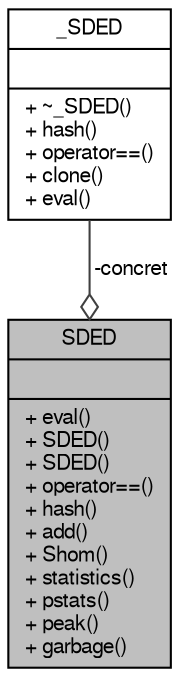 digraph "SDED"
{
  edge [fontname="FreeSans",fontsize="10",labelfontname="FreeSans",labelfontsize="10"];
  node [fontname="FreeSans",fontsize="10",shape=record];
  Node1 [label="{SDED\n||+ eval()\l+ SDED()\l+ SDED()\l+ operator==()\l+ hash()\l+ add()\l+ Shom()\l+ statistics()\l+ pstats()\l+ peak()\l+ garbage()\l}",height=0.2,width=0.4,color="black", fillcolor="grey75", style="filled" fontcolor="black"];
  Node2 -> Node1 [color="grey25",fontsize="10",style="solid",label=" -concret" ,arrowhead="odiamond",fontname="FreeSans"];
  Node2 [label="{_SDED\n||+ ~_SDED()\l+ hash()\l+ operator==()\l+ clone()\l+ eval()\l}",height=0.2,width=0.4,color="black", fillcolor="white", style="filled",URL="$class__SDED.html"];
}
